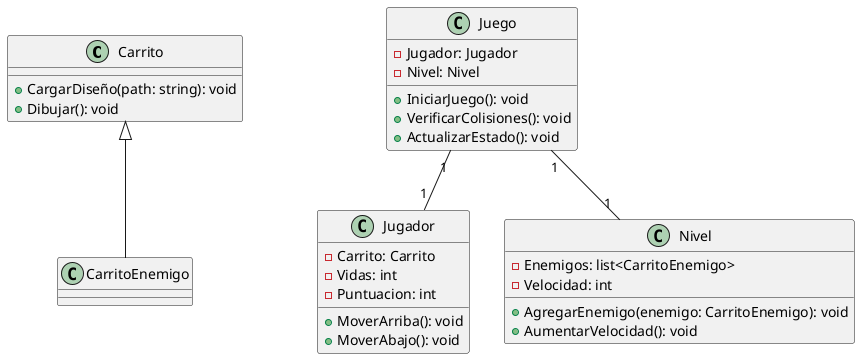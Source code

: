 @startuml carritos 
class Carrito {
    + CargarDiseño(path: string): void
    + Dibujar(): void
}

class CarritoEnemigo {
}

class Juego {
    - Jugador: Jugador
    - Nivel: Nivel
    + IniciarJuego(): void
    + VerificarColisiones(): void
    + ActualizarEstado(): void
}

class Jugador {
    - Carrito: Carrito
    - Vidas: int
    - Puntuacion: int
    + MoverArriba(): void
    + MoverAbajo(): void
}

class Nivel {
    - Enemigos: list<CarritoEnemigo>
    - Velocidad: int
    + AgregarEnemigo(enemigo: CarritoEnemigo): void
    + AumentarVelocidad(): void
}

Carrito <|-- CarritoEnemigo
Juego "1" -- "1" Jugador
Juego "1" -- "1" Nivel
@enduml
